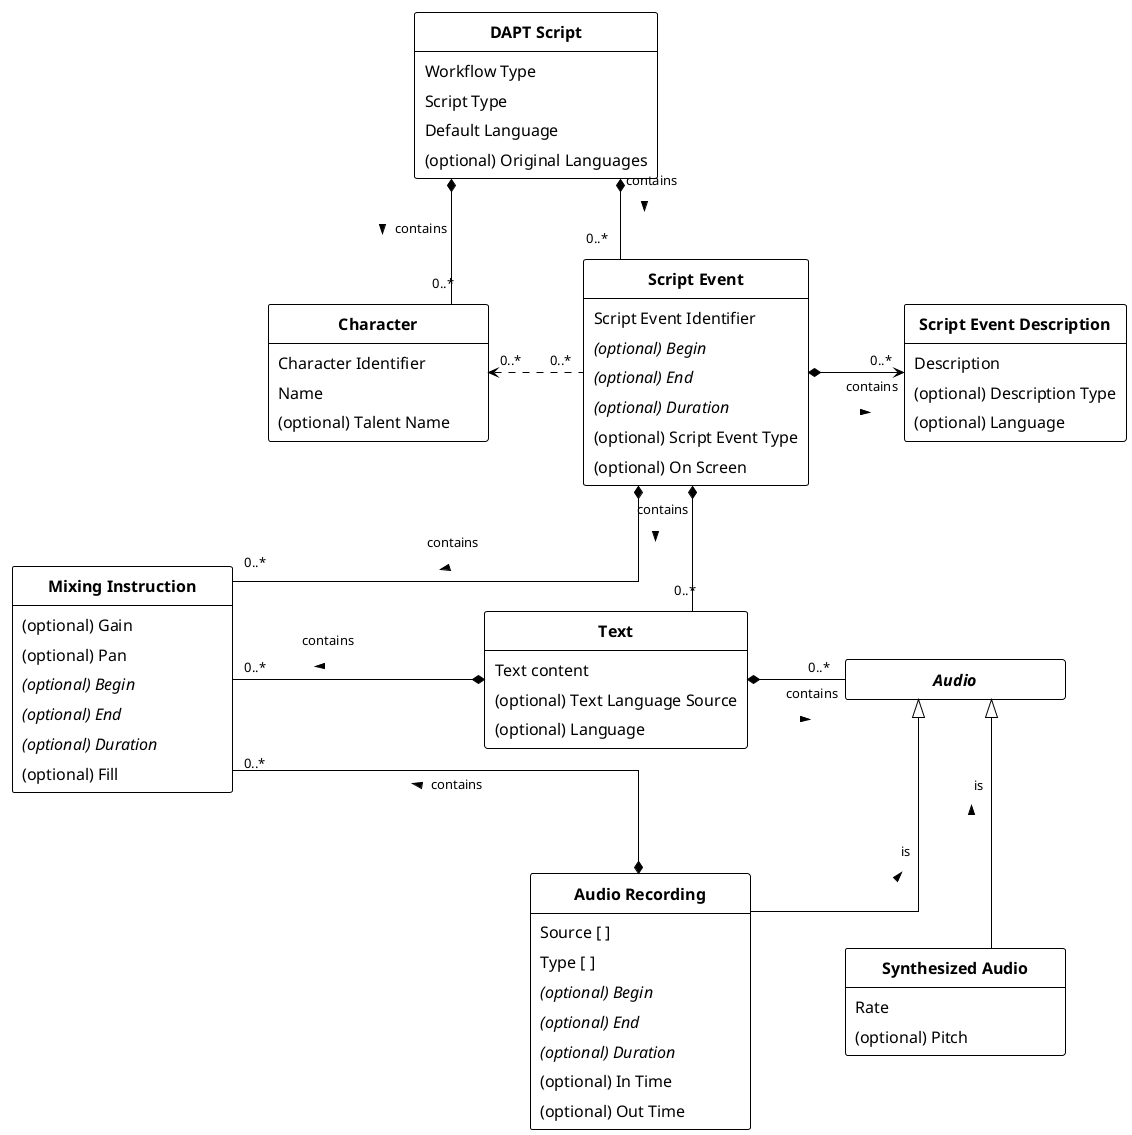 @startuml class-diagram
!theme plain
!pragma ratio 1
' skinparam groupInheritance 2
skinparam linetype ortho
skinparam DefaultFontName sans-serif
skinparam DefaultFontSize 16
skinparam ArrowFontSize 13
skinparam ArrowMessageAlignment direction
skinparam Padding 4
skinparam Nodesep 70
skinparam Ranksep 80
skinparam MinClassWidth 220

Class DAPTScript as "**DAPT Script**" [[#dapt-script]] {
    Workflow Type [[[#workflow-type]]]
    Script Type [[[#script-type]]]
    Default Language [[[#default-language]]]
    {field} (optional) Original Languages [[[#original-languages]]]
}

together {
    Class Character as "**Character**" [[#character]] {
        Character Identifier [[[#dfn-character-identifier]]]
        Name [[[#dfn-character-name]]]
        {field} (optional) Talent Name [[[#dfn-character-talent-name]]]
    }

    Class ScriptEvent as "**Script Event**" [[#script-event]] {
        Script Event Identifier [[[#dfn-script-event-identifier]]]
        {field} {abstract} (optional) Begin [[[#dfn-begin]]]
        {field} {abstract} (optional) End [[[#dfn-end]]]
        {field} {abstract} (optional) Duration [[[#dfn-duration]]]
        {field} (optional) Script Event Type [[[#dfn-script-event-type]]]
        {field} (optional) On Screen [[[#on-screen]]]
    }

    Class ScriptEventDescription as "**Script Event Description**" [[#dfn-script-event-description]] {
        {field} Description
        {field} (optional) Description Type [[[#dfn-description-type]]]
        {field} (optional) Language
    }

    Class Text as "**Text**" [[#text]] {
        Text content [[[#dfn-text]]]
        {field} (optional) Text Language Source [[[#text-language-source]]]
        {field} (optional) Language
        ' {field} (optional) Inline Style Attributes
    }
}

together {
    abstract Class Audio as "**Audio**" [[#dfn-audio]] {
    }

    Class SynthesizedAudio as "**Synthesized Audio**" [[#dfn-synthesized-audio]] {
        Rate [[[#dfn-rate]]]
        {field} (optional) Pitch [[[#dfn-pitch]]]
    }

    Class AudioRecording as "**Audio Recording**" [[#dfn-audio-recording]] {
        Source [ ] [[[#dfn-source]]]
        Type [ ] [[[#dfn-type]]]
        {field} {abstract} (optional) Begin [[[#dfn-begin]]]
        {field} {abstract} (optional) End [[[#dfn-end]]]
        {field} {abstract} (optional) Duration [[[#dfn-duration]]]
        {field} (optional) In Time [[[#dfn-in-time]]]
        {field} (optional) Out Time [[[#dfn-out-time]]]
    }

}

class MixingInstruction as "**Mixing Instruction**" [[#dfn-mixing-instruction]] {
    {field} (optional) Gain [[[#dfn-gain]]]
    {field} (optional) Pan [[[#dfn-pan]]]
    {field} {abstract} (optional) Begin [[[#dfn-begin]]]
    {field} {abstract} (optional) End [[[#dfn-end]]]
    {field} {abstract} (optional) Duration [[[#dfn-duration]]]
    {field} (optional) Fill [[[#dfn-fill]]]
}

' MixingInstruction -[hidden]r-AudioRecording


DAPTScript *-down- "0..* " ScriptEvent : contains\n >
DAPTScript *-- "0..*" Character : contains >
ScriptEvent *-down- "0..*" MixingInstruction : contains\n >
Text *-left- "0..* " Audio : contains\n <
Text *-- "0..* " MixingInstruction : contains\n >
Character "0..*" <.right. "0..*" ScriptEvent
ScriptEvent *-left> "0..*" ScriptEventDescription : contains\n <
ScriptEvent *-down- "0..*" Text : contains\n >
AudioRecording *-- "0..* " MixingInstruction : contains >
Audio <|-down- SynthesizedAudio : is\n <
Audio <|-down- AudioRecording : is\n <

SynthesizedAudio -[hidden]r- AudioRecording

' Hidden links to persuade the layout to look nicer
' MixingInstruction -[hidden]left- Text
' Text -[hidden]down- Audio
AudioRecording -[hidden]left- SynthesizedAudio
Audio -[hidden]left- MixingInstruction

hide empty members
hide circle
@enduml
